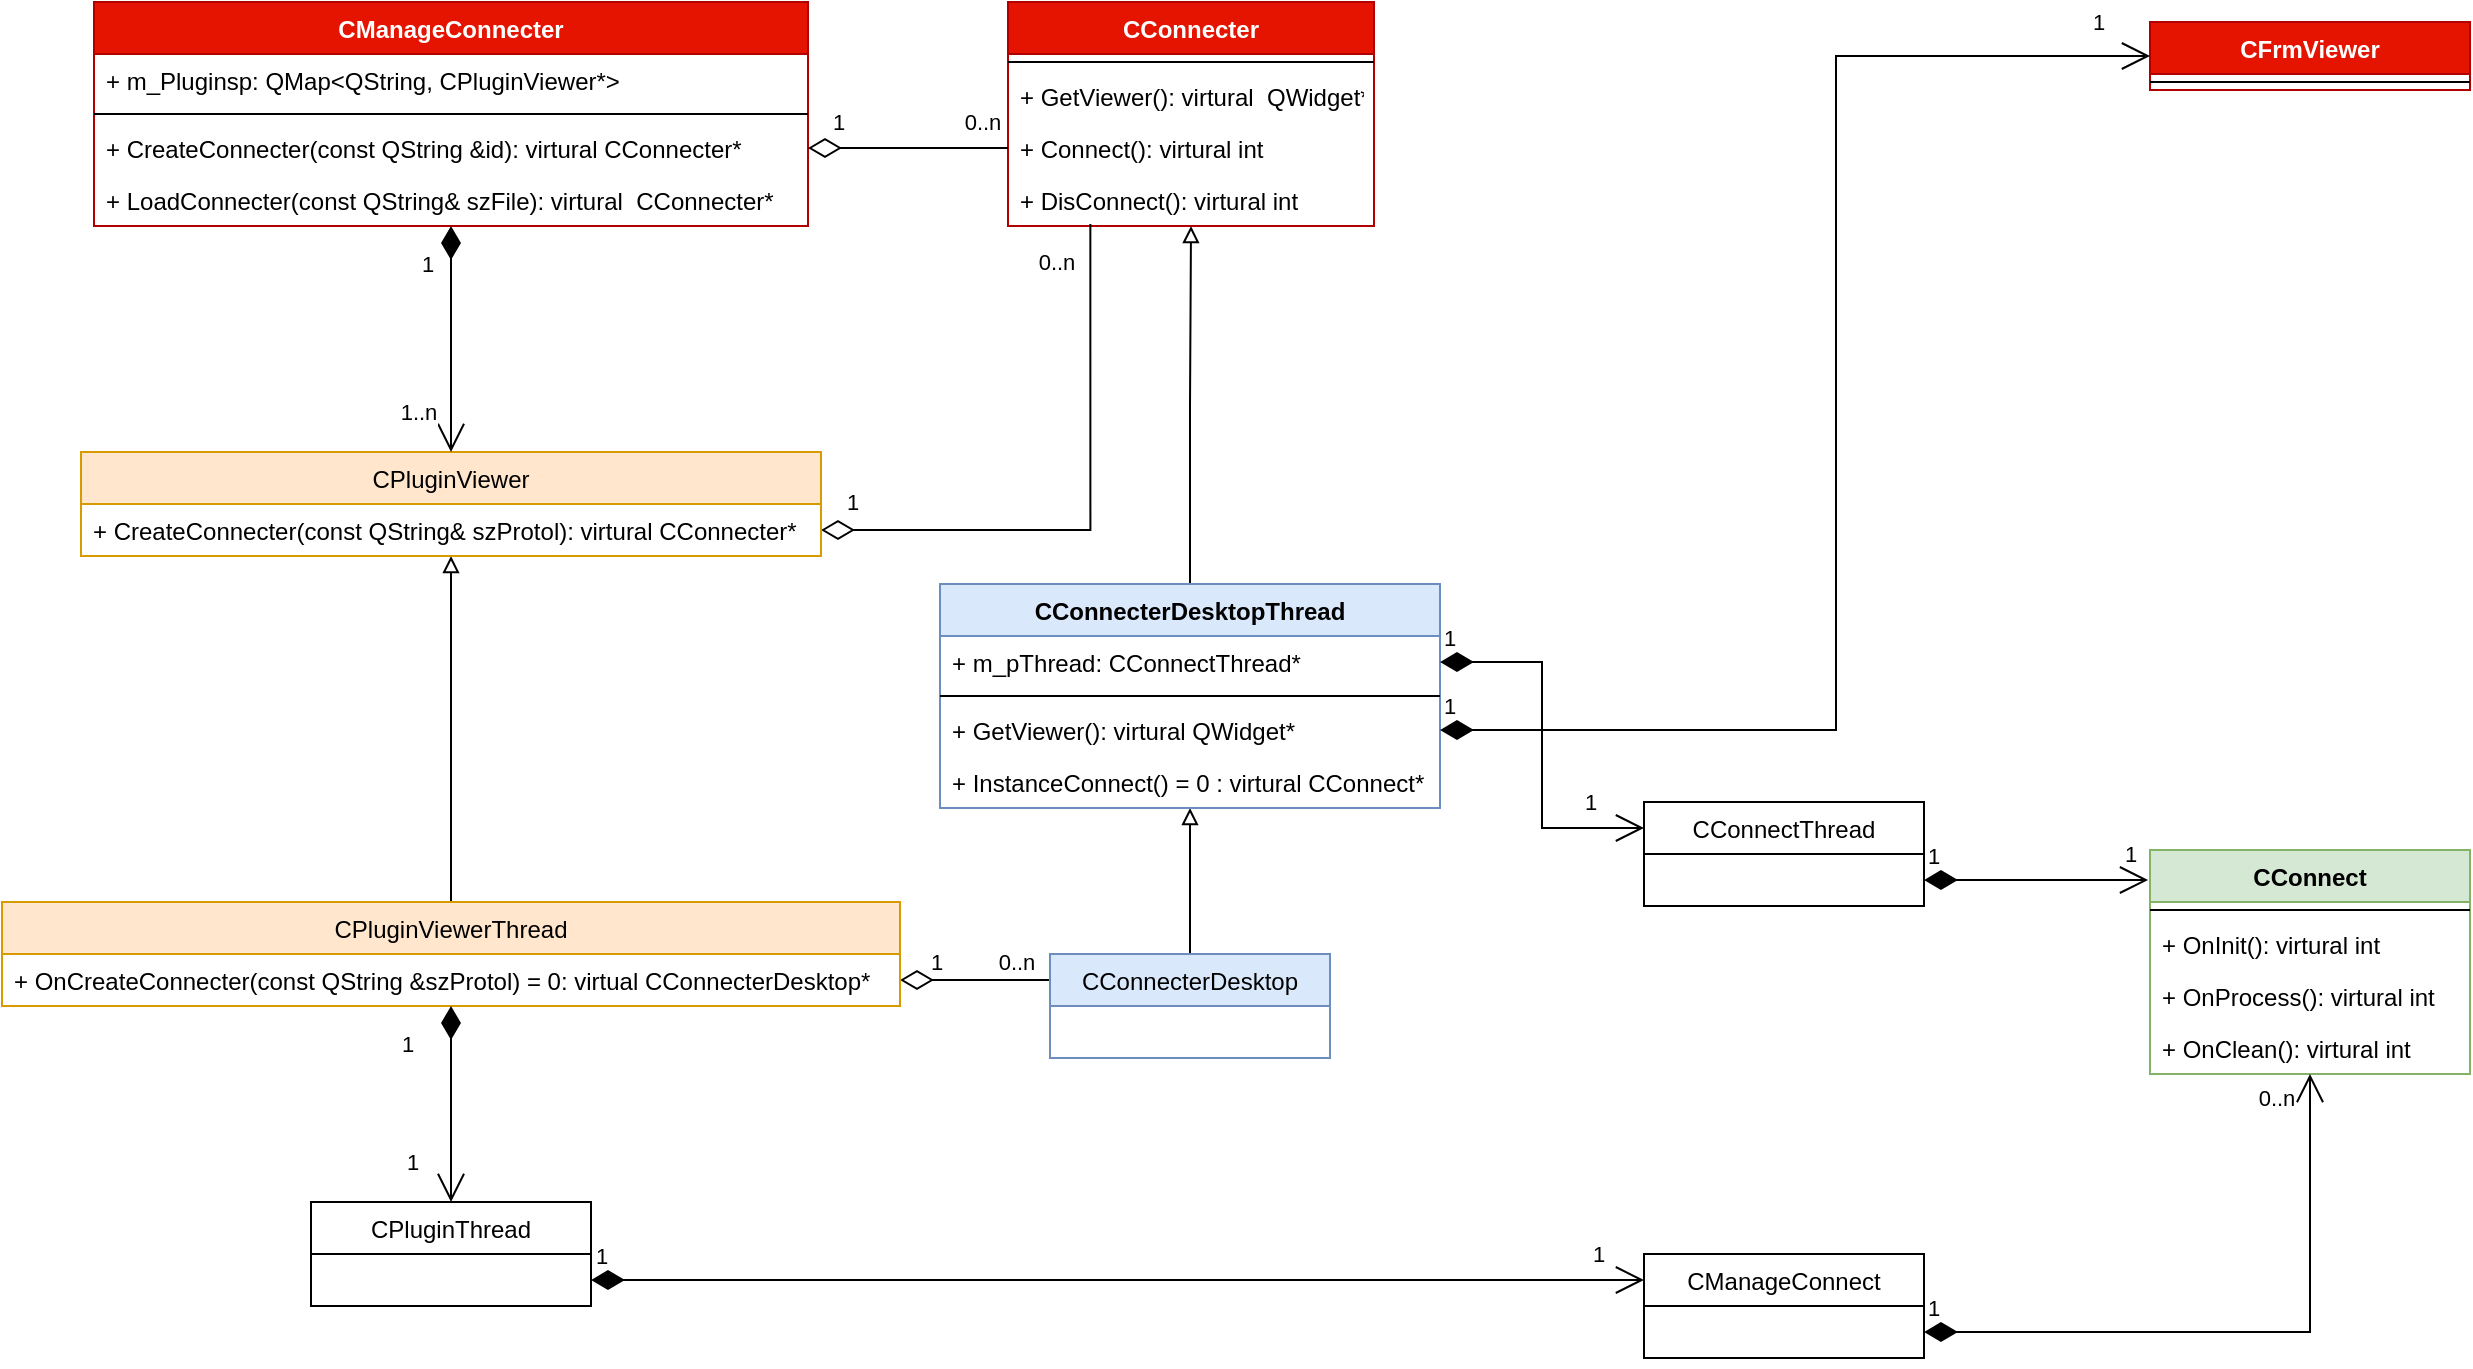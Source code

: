 <mxfile version="16.2.1" type="device"><diagram id="C5RBs43oDa-KdzZeNtuy" name="Page-1"><mxGraphModel dx="1655" dy="481" grid="1" gridSize="10" guides="1" tooltips="1" connect="1" arrows="1" fold="1" page="1" pageScale="1" pageWidth="827" pageHeight="1169" math="0" shadow="0"><root><mxCell id="WIyWlLk6GJQsqaUBKTNV-0"/><mxCell id="WIyWlLk6GJQsqaUBKTNV-1" parent="WIyWlLk6GJQsqaUBKTNV-0"/><mxCell id="FWzNcIcn6qoyuVg69suf-0" value="CManageConnecter" style="swimlane;fontStyle=1;align=center;verticalAlign=top;childLayout=stackLayout;horizontal=1;startSize=26;horizontalStack=0;resizeParent=1;resizeParentMax=0;resizeLast=0;collapsible=1;marginBottom=0;fillColor=#e51400;fontColor=#ffffff;strokeColor=#B20000;" parent="WIyWlLk6GJQsqaUBKTNV-1" vertex="1"><mxGeometry x="-431" y="200" width="357" height="112" as="geometry"><mxRectangle x="100" y="80" width="150" height="26" as="alternateBounds"/></mxGeometry></mxCell><mxCell id="FWzNcIcn6qoyuVg69suf-1" value="+ m_Pluginsp: QMap&lt;QString, CPluginViewer*&gt;" style="text;strokeColor=none;fillColor=none;align=left;verticalAlign=top;spacingLeft=4;spacingRight=4;overflow=hidden;rotatable=0;points=[[0,0.5],[1,0.5]];portConstraint=eastwest;" parent="FWzNcIcn6qoyuVg69suf-0" vertex="1"><mxGeometry y="26" width="357" height="26" as="geometry"/></mxCell><mxCell id="FWzNcIcn6qoyuVg69suf-2" value="" style="line;strokeWidth=1;fillColor=none;align=left;verticalAlign=middle;spacingTop=-1;spacingLeft=3;spacingRight=3;rotatable=0;labelPosition=right;points=[];portConstraint=eastwest;" parent="FWzNcIcn6qoyuVg69suf-0" vertex="1"><mxGeometry y="52" width="357" height="8" as="geometry"/></mxCell><mxCell id="FWzNcIcn6qoyuVg69suf-3" value="+ CreateConnecter(const QString &amp;id): virtural  CConnecter*" style="text;strokeColor=none;fillColor=none;align=left;verticalAlign=top;spacingLeft=4;spacingRight=4;overflow=hidden;rotatable=0;points=[[0,0.5],[1,0.5]];portConstraint=eastwest;" parent="FWzNcIcn6qoyuVg69suf-0" vertex="1"><mxGeometry y="60" width="357" height="26" as="geometry"/></mxCell><mxCell id="FWzNcIcn6qoyuVg69suf-6" value="+ LoadConnecter(const QString&amp; szFile): virtural  CConnecter*" style="text;strokeColor=none;fillColor=none;align=left;verticalAlign=top;spacingLeft=4;spacingRight=4;overflow=hidden;rotatable=0;points=[[0,0.5],[1,0.5]];portConstraint=eastwest;" parent="FWzNcIcn6qoyuVg69suf-0" vertex="1"><mxGeometry y="86" width="357" height="26" as="geometry"/></mxCell><mxCell id="FWzNcIcn6qoyuVg69suf-32" value="CConnecter" style="swimlane;fontStyle=1;align=center;verticalAlign=top;childLayout=stackLayout;horizontal=1;startSize=26;horizontalStack=0;resizeParent=1;resizeParentMax=0;resizeLast=0;collapsible=1;marginBottom=0;fillColor=#e51400;fontColor=#ffffff;strokeColor=#B20000;" parent="WIyWlLk6GJQsqaUBKTNV-1" vertex="1"><mxGeometry x="26" y="200" width="183" height="112" as="geometry"/></mxCell><mxCell id="FWzNcIcn6qoyuVg69suf-34" value="" style="line;strokeWidth=1;fillColor=none;align=left;verticalAlign=middle;spacingTop=-1;spacingLeft=3;spacingRight=3;rotatable=0;labelPosition=right;points=[];portConstraint=eastwest;" parent="FWzNcIcn6qoyuVg69suf-32" vertex="1"><mxGeometry y="26" width="183" height="8" as="geometry"/></mxCell><mxCell id="FWzNcIcn6qoyuVg69suf-35" value="+ GetViewer(): virtural  QWidget*" style="text;strokeColor=none;fillColor=none;align=left;verticalAlign=top;spacingLeft=4;spacingRight=4;overflow=hidden;rotatable=0;points=[[0,0.5],[1,0.5]];portConstraint=eastwest;" parent="FWzNcIcn6qoyuVg69suf-32" vertex="1"><mxGeometry y="34" width="183" height="26" as="geometry"/></mxCell><mxCell id="_HhjCLEWaKEjp_m6gsVB-6" value="+ Connect(): virtural int" style="text;strokeColor=none;fillColor=none;align=left;verticalAlign=top;spacingLeft=4;spacingRight=4;overflow=hidden;rotatable=0;points=[[0,0.5],[1,0.5]];portConstraint=eastwest;" parent="FWzNcIcn6qoyuVg69suf-32" vertex="1"><mxGeometry y="60" width="183" height="26" as="geometry"/></mxCell><mxCell id="_HhjCLEWaKEjp_m6gsVB-7" value="+ DisConnect(): virtural  int" style="text;strokeColor=none;fillColor=none;align=left;verticalAlign=top;spacingLeft=4;spacingRight=4;overflow=hidden;rotatable=0;points=[[0,0.5],[1,0.5]];portConstraint=eastwest;" parent="FWzNcIcn6qoyuVg69suf-32" vertex="1"><mxGeometry y="86" width="183" height="26" as="geometry"/></mxCell><mxCell id="FWzNcIcn6qoyuVg69suf-58" value="" style="edgeStyle=orthogonalEdgeStyle;rounded=0;orthogonalLoop=1;jettySize=auto;html=1;entryX=0.5;entryY=1;entryDx=0;entryDy=0;endArrow=block;endFill=0;" parent="WIyWlLk6GJQsqaUBKTNV-1" source="FWzNcIcn6qoyuVg69suf-54" target="FWzNcIcn6qoyuVg69suf-32" edge="1"><mxGeometry relative="1" as="geometry"><mxPoint x="117" y="410" as="targetPoint"/></mxGeometry></mxCell><mxCell id="XWf4ELNEIzCQ09PdJ5Sf-43" style="edgeStyle=orthogonalEdgeStyle;rounded=0;orthogonalLoop=1;jettySize=auto;html=1;entryX=0.5;entryY=0;entryDx=0;entryDy=0;startArrow=block;startFill=0;endArrow=none;endFill=0;" parent="WIyWlLk6GJQsqaUBKTNV-1" source="FWzNcIcn6qoyuVg69suf-54" target="XWf4ELNEIzCQ09PdJ5Sf-39" edge="1"><mxGeometry relative="1" as="geometry"/></mxCell><mxCell id="FWzNcIcn6qoyuVg69suf-54" value="CConnecterDesktopThread&#xA;" style="swimlane;fontStyle=1;align=center;verticalAlign=top;childLayout=stackLayout;horizontal=1;startSize=26;horizontalStack=0;resizeParent=1;resizeParentMax=0;resizeLast=0;collapsible=1;marginBottom=0;fillColor=#dae8fc;strokeColor=#6c8ebf;" parent="WIyWlLk6GJQsqaUBKTNV-1" vertex="1"><mxGeometry x="-8" y="491" width="250" height="112" as="geometry"/></mxCell><mxCell id="FWzNcIcn6qoyuVg69suf-55" value="+ m_pThread: CConnectThread*" style="text;strokeColor=none;fillColor=none;align=left;verticalAlign=top;spacingLeft=4;spacingRight=4;overflow=hidden;rotatable=0;points=[[0,0.5],[1,0.5]];portConstraint=eastwest;" parent="FWzNcIcn6qoyuVg69suf-54" vertex="1"><mxGeometry y="26" width="250" height="26" as="geometry"/></mxCell><mxCell id="FWzNcIcn6qoyuVg69suf-56" value="" style="line;strokeWidth=1;fillColor=none;align=left;verticalAlign=middle;spacingTop=-1;spacingLeft=3;spacingRight=3;rotatable=0;labelPosition=right;points=[];portConstraint=eastwest;" parent="FWzNcIcn6qoyuVg69suf-54" vertex="1"><mxGeometry y="52" width="250" height="8" as="geometry"/></mxCell><mxCell id="_HhjCLEWaKEjp_m6gsVB-20" value="+ GetViewer(): virtural QWidget*" style="text;strokeColor=none;fillColor=none;align=left;verticalAlign=top;spacingLeft=4;spacingRight=4;overflow=hidden;rotatable=0;points=[[0,0.5],[1,0.5]];portConstraint=eastwest;" parent="FWzNcIcn6qoyuVg69suf-54" vertex="1"><mxGeometry y="60" width="250" height="26" as="geometry"/></mxCell><mxCell id="FWzNcIcn6qoyuVg69suf-57" value="+ InstanceConnect() = 0 : virtural CConnect*" style="text;strokeColor=none;fillColor=none;align=left;verticalAlign=top;spacingLeft=4;spacingRight=4;overflow=hidden;rotatable=0;points=[[0,0.5],[1,0.5]];portConstraint=eastwest;" parent="FWzNcIcn6qoyuVg69suf-54" vertex="1"><mxGeometry y="86" width="250" height="26" as="geometry"/></mxCell><mxCell id="FWzNcIcn6qoyuVg69suf-59" value="CFrmViewer" style="swimlane;fontStyle=1;align=center;verticalAlign=top;childLayout=stackLayout;horizontal=1;startSize=26;horizontalStack=0;resizeParent=1;resizeParentMax=0;resizeLast=0;collapsible=1;marginBottom=0;fillColor=#e51400;fontColor=#ffffff;strokeColor=#B20000;" parent="WIyWlLk6GJQsqaUBKTNV-1" vertex="1"><mxGeometry x="597" y="210" width="160" height="34" as="geometry"/></mxCell><mxCell id="FWzNcIcn6qoyuVg69suf-61" value="" style="line;strokeWidth=1;fillColor=none;align=left;verticalAlign=middle;spacingTop=-1;spacingLeft=3;spacingRight=3;rotatable=0;labelPosition=right;points=[];portConstraint=eastwest;" parent="FWzNcIcn6qoyuVg69suf-59" vertex="1"><mxGeometry y="26" width="160" height="8" as="geometry"/></mxCell><mxCell id="FWzNcIcn6qoyuVg69suf-63" value="CConnect" style="swimlane;fontStyle=1;align=center;verticalAlign=top;childLayout=stackLayout;horizontal=1;startSize=26;horizontalStack=0;resizeParent=1;resizeParentMax=0;resizeLast=0;collapsible=1;marginBottom=0;fillColor=#d5e8d4;strokeColor=#82b366;" parent="WIyWlLk6GJQsqaUBKTNV-1" vertex="1"><mxGeometry x="597" y="624" width="160" height="112" as="geometry"/></mxCell><mxCell id="FWzNcIcn6qoyuVg69suf-65" value="" style="line;strokeWidth=1;fillColor=none;align=left;verticalAlign=middle;spacingTop=-1;spacingLeft=3;spacingRight=3;rotatable=0;labelPosition=right;points=[];portConstraint=eastwest;" parent="FWzNcIcn6qoyuVg69suf-63" vertex="1"><mxGeometry y="26" width="160" height="8" as="geometry"/></mxCell><mxCell id="FWzNcIcn6qoyuVg69suf-66" value="+ OnInit(): virtural  int" style="text;strokeColor=none;fillColor=none;align=left;verticalAlign=top;spacingLeft=4;spacingRight=4;overflow=hidden;rotatable=0;points=[[0,0.5],[1,0.5]];portConstraint=eastwest;" parent="FWzNcIcn6qoyuVg69suf-63" vertex="1"><mxGeometry y="34" width="160" height="26" as="geometry"/></mxCell><mxCell id="FWzNcIcn6qoyuVg69suf-64" value="+ OnProcess(): virtural  int" style="text;strokeColor=none;fillColor=none;align=left;verticalAlign=top;spacingLeft=4;spacingRight=4;overflow=hidden;rotatable=0;points=[[0,0.5],[1,0.5]];portConstraint=eastwest;" parent="FWzNcIcn6qoyuVg69suf-63" vertex="1"><mxGeometry y="60" width="160" height="26" as="geometry"/></mxCell><mxCell id="_HhjCLEWaKEjp_m6gsVB-21" value="+ OnClean(): virtural int" style="text;strokeColor=none;fillColor=none;align=left;verticalAlign=top;spacingLeft=4;spacingRight=4;overflow=hidden;rotatable=0;points=[[0,0.5],[1,0.5]];portConstraint=eastwest;" parent="FWzNcIcn6qoyuVg69suf-63" vertex="1"><mxGeometry y="86" width="160" height="26" as="geometry"/></mxCell><mxCell id="_HhjCLEWaKEjp_m6gsVB-5" style="edgeStyle=orthogonalEdgeStyle;rounded=0;orthogonalLoop=1;jettySize=auto;html=1;startArrow=diamondThin;startFill=0;endArrow=none;endFill=0;entryX=0.225;entryY=0.962;entryDx=0;entryDy=0;entryPerimeter=0;exitX=1;exitY=0.5;exitDx=0;exitDy=0;startSize=14;" parent="WIyWlLk6GJQsqaUBKTNV-1" source="_HhjCLEWaKEjp_m6gsVB-1" target="_HhjCLEWaKEjp_m6gsVB-7" edge="1"><mxGeometry relative="1" as="geometry"><mxPoint x="77" y="410" as="targetPoint"/></mxGeometry></mxCell><mxCell id="GPEywEIopu2BrU6Vq163-42" value="&lt;div&gt;1&lt;/div&gt;" style="edgeLabel;html=1;align=center;verticalAlign=middle;resizable=0;points=[];" parent="_HhjCLEWaKEjp_m6gsVB-5" vertex="1" connectable="0"><mxGeometry x="-0.892" y="1" relative="1" as="geometry"><mxPoint y="-13" as="offset"/></mxGeometry></mxCell><mxCell id="GPEywEIopu2BrU6Vq163-43" value="0..n" style="edgeLabel;html=1;align=center;verticalAlign=middle;resizable=0;points=[];" parent="_HhjCLEWaKEjp_m6gsVB-5" vertex="1" connectable="0"><mxGeometry x="0.868" y="1" relative="1" as="geometry"><mxPoint x="-16" as="offset"/></mxGeometry></mxCell><mxCell id="XWf4ELNEIzCQ09PdJ5Sf-38" style="edgeStyle=orthogonalEdgeStyle;rounded=0;orthogonalLoop=1;jettySize=auto;html=1;entryX=0.5;entryY=0;entryDx=0;entryDy=0;endArrow=none;endFill=0;startArrow=block;startFill=0;" parent="WIyWlLk6GJQsqaUBKTNV-1" source="_HhjCLEWaKEjp_m6gsVB-0" target="XWf4ELNEIzCQ09PdJ5Sf-32" edge="1"><mxGeometry relative="1" as="geometry"/></mxCell><mxCell id="_HhjCLEWaKEjp_m6gsVB-0" value="CPluginViewer" style="swimlane;fontStyle=0;childLayout=stackLayout;horizontal=1;startSize=26;horizontalStack=0;resizeParent=1;resizeParentMax=0;resizeLast=0;collapsible=1;marginBottom=0;fillColor=#ffe6cc;strokeColor=#d79b00;" parent="WIyWlLk6GJQsqaUBKTNV-1" vertex="1"><mxGeometry x="-437.5" y="425" width="370" height="52" as="geometry"/></mxCell><mxCell id="_HhjCLEWaKEjp_m6gsVB-1" value="+ CreateConnecter(const QString&amp; szProtol): virtural CConnecter*&#xA;" style="text;strokeColor=none;fillColor=none;align=left;verticalAlign=top;spacingLeft=4;spacingRight=4;overflow=hidden;rotatable=0;points=[[0,0.5],[1,0.5]];portConstraint=eastwest;" parent="_HhjCLEWaKEjp_m6gsVB-0" vertex="1"><mxGeometry y="26" width="370" height="26" as="geometry"/></mxCell><mxCell id="_HhjCLEWaKEjp_m6gsVB-8" value="CConnectThread" style="swimlane;fontStyle=0;childLayout=stackLayout;horizontal=1;startSize=26;fillColor=none;horizontalStack=0;resizeParent=1;resizeParentMax=0;resizeLast=0;collapsible=1;marginBottom=0;" parent="WIyWlLk6GJQsqaUBKTNV-1" vertex="1"><mxGeometry x="344" y="600" width="140" height="52" as="geometry"/></mxCell><mxCell id="XWf4ELNEIzCQ09PdJ5Sf-50" style="edgeStyle=orthogonalEdgeStyle;rounded=0;orthogonalLoop=1;jettySize=auto;html=1;entryX=0;entryY=0.25;entryDx=0;entryDy=0;startArrow=diamondThin;startFill=0;endArrow=none;endFill=0;exitX=1;exitY=0.5;exitDx=0;exitDy=0;startSize=14;endSize=12;" parent="WIyWlLk6GJQsqaUBKTNV-1" source="XWf4ELNEIzCQ09PdJ5Sf-33" target="XWf4ELNEIzCQ09PdJ5Sf-39" edge="1"><mxGeometry relative="1" as="geometry"/></mxCell><mxCell id="GPEywEIopu2BrU6Vq163-46" value="1" style="edgeLabel;html=1;align=center;verticalAlign=middle;resizable=0;points=[];" parent="XWf4ELNEIzCQ09PdJ5Sf-50" vertex="1" connectable="0"><mxGeometry x="-0.684" y="1" relative="1" as="geometry"><mxPoint x="6" y="-8" as="offset"/></mxGeometry></mxCell><mxCell id="GPEywEIopu2BrU6Vq163-47" value="0..n" style="edgeLabel;html=1;align=center;verticalAlign=middle;resizable=0;points=[];" parent="XWf4ELNEIzCQ09PdJ5Sf-50" vertex="1" connectable="0"><mxGeometry x="0.804" relative="1" as="geometry"><mxPoint x="-10" y="-9" as="offset"/></mxGeometry></mxCell><mxCell id="XWf4ELNEIzCQ09PdJ5Sf-32" value="CPluginViewerThread" style="swimlane;fontStyle=0;childLayout=stackLayout;horizontal=1;startSize=26;fillColor=#ffe6cc;horizontalStack=0;resizeParent=1;resizeParentMax=0;resizeLast=0;collapsible=1;marginBottom=0;strokeColor=#d79b00;" parent="WIyWlLk6GJQsqaUBKTNV-1" vertex="1"><mxGeometry x="-477" y="650" width="449" height="52" as="geometry"/></mxCell><mxCell id="XWf4ELNEIzCQ09PdJ5Sf-33" value="+ OnCreateConnecter(const QString &amp;szProtol) = 0: virtual CConnecterDesktop* " style="text;strokeColor=none;fillColor=none;align=left;verticalAlign=top;spacingLeft=4;spacingRight=4;overflow=hidden;rotatable=0;points=[[0,0.5],[1,0.5]];portConstraint=eastwest;" parent="XWf4ELNEIzCQ09PdJ5Sf-32" vertex="1"><mxGeometry y="26" width="449" height="26" as="geometry"/></mxCell><mxCell id="XWf4ELNEIzCQ09PdJ5Sf-39" value="CConnecterDesktop" style="swimlane;fontStyle=0;childLayout=stackLayout;horizontal=1;startSize=26;fillColor=#dae8fc;horizontalStack=0;resizeParent=1;resizeParentMax=0;resizeLast=0;collapsible=1;marginBottom=0;strokeColor=#6c8ebf;" parent="WIyWlLk6GJQsqaUBKTNV-1" vertex="1"><mxGeometry x="47" y="676" width="140" height="52" as="geometry"/></mxCell><mxCell id="XWf4ELNEIzCQ09PdJ5Sf-44" value="CPluginThread" style="swimlane;fontStyle=0;childLayout=stackLayout;horizontal=1;startSize=26;fillColor=none;horizontalStack=0;resizeParent=1;resizeParentMax=0;resizeLast=0;collapsible=1;marginBottom=0;" parent="WIyWlLk6GJQsqaUBKTNV-1" vertex="1"><mxGeometry x="-322.5" y="800" width="140" height="52" as="geometry"/></mxCell><mxCell id="XWf4ELNEIzCQ09PdJ5Sf-51" value="CManageConnect" style="swimlane;fontStyle=0;childLayout=stackLayout;horizontal=1;startSize=26;fillColor=none;horizontalStack=0;resizeParent=1;resizeParentMax=0;resizeLast=0;collapsible=1;marginBottom=0;" parent="WIyWlLk6GJQsqaUBKTNV-1" vertex="1"><mxGeometry x="344" y="826" width="140" height="52" as="geometry"/></mxCell><mxCell id="-lwjiQ5BWQqYzuNuZnVc-1" style="edgeStyle=orthogonalEdgeStyle;rounded=0;orthogonalLoop=1;jettySize=auto;html=1;entryX=0;entryY=0.5;entryDx=0;entryDy=0;endArrow=none;endFill=0;startArrow=diamondThin;startFill=0;startSize=14;endSize=12;" parent="WIyWlLk6GJQsqaUBKTNV-1" source="FWzNcIcn6qoyuVg69suf-3" target="_HhjCLEWaKEjp_m6gsVB-6" edge="1"><mxGeometry relative="1" as="geometry"/></mxCell><mxCell id="GPEywEIopu2BrU6Vq163-44" value="1" style="edgeLabel;html=1;align=center;verticalAlign=middle;resizable=0;points=[];" parent="-lwjiQ5BWQqYzuNuZnVc-1" vertex="1" connectable="0"><mxGeometry x="-0.7" relative="1" as="geometry"><mxPoint y="-13" as="offset"/></mxGeometry></mxCell><mxCell id="GPEywEIopu2BrU6Vq163-45" value="0..n" style="edgeLabel;html=1;align=center;verticalAlign=middle;resizable=0;points=[];" parent="-lwjiQ5BWQqYzuNuZnVc-1" vertex="1" connectable="0"><mxGeometry x="0.74" relative="1" as="geometry"><mxPoint y="-13" as="offset"/></mxGeometry></mxCell><mxCell id="GPEywEIopu2BrU6Vq163-8" value="1" style="endArrow=open;html=1;endSize=12;startArrow=diamondThin;startSize=14;startFill=1;edgeStyle=orthogonalEdgeStyle;align=left;verticalAlign=bottom;rounded=0;exitX=1;exitY=0.5;exitDx=0;exitDy=0;entryX=0;entryY=0.25;entryDx=0;entryDy=0;" parent="WIyWlLk6GJQsqaUBKTNV-1" source="FWzNcIcn6qoyuVg69suf-55" target="_HhjCLEWaKEjp_m6gsVB-8" edge="1"><mxGeometry x="-1" y="3" relative="1" as="geometry"><mxPoint x="300" y="620" as="sourcePoint"/><mxPoint x="460" y="620" as="targetPoint"/></mxGeometry></mxCell><mxCell id="GPEywEIopu2BrU6Vq163-38" value="1" style="edgeLabel;html=1;align=center;verticalAlign=middle;resizable=0;points=[];" parent="GPEywEIopu2BrU6Vq163-8" vertex="1" connectable="0"><mxGeometry x="0.706" y="-1" relative="1" as="geometry"><mxPoint y="-14" as="offset"/></mxGeometry></mxCell><mxCell id="GPEywEIopu2BrU6Vq163-6" value="1" style="endArrow=open;html=1;endSize=12;startArrow=diamondThin;startSize=14;startFill=1;edgeStyle=orthogonalEdgeStyle;align=left;verticalAlign=bottom;rounded=0;exitX=1;exitY=0.75;exitDx=0;exitDy=0;" parent="WIyWlLk6GJQsqaUBKTNV-1" source="XWf4ELNEIzCQ09PdJ5Sf-51" target="FWzNcIcn6qoyuVg69suf-63" edge="1"><mxGeometry x="-1" y="3" relative="1" as="geometry"><mxPoint x="-8" y="839" as="sourcePoint"/><mxPoint x="663" y="627" as="targetPoint"/></mxGeometry></mxCell><mxCell id="GPEywEIopu2BrU6Vq163-35" value="&lt;div&gt;0..n&lt;/div&gt;" style="edgeLabel;html=1;align=center;verticalAlign=middle;resizable=0;points=[];" parent="GPEywEIopu2BrU6Vq163-6" vertex="1" connectable="0"><mxGeometry x="0.925" y="1" relative="1" as="geometry"><mxPoint x="-16" as="offset"/></mxGeometry></mxCell><mxCell id="GPEywEIopu2BrU6Vq163-36" value="1" style="endArrow=open;html=1;endSize=12;startArrow=diamondThin;startSize=14;startFill=1;edgeStyle=orthogonalEdgeStyle;align=left;verticalAlign=bottom;rounded=0;exitX=1;exitY=0.75;exitDx=0;exitDy=0;entryX=-0.006;entryY=0.134;entryDx=0;entryDy=0;entryPerimeter=0;" parent="WIyWlLk6GJQsqaUBKTNV-1" source="_HhjCLEWaKEjp_m6gsVB-8" target="FWzNcIcn6qoyuVg69suf-63" edge="1"><mxGeometry x="-1" y="3" relative="1" as="geometry"><mxPoint x="410" y="630" as="sourcePoint"/><mxPoint x="570" y="630" as="targetPoint"/></mxGeometry></mxCell><mxCell id="GPEywEIopu2BrU6Vq163-37" value="1" style="edgeLabel;html=1;align=center;verticalAlign=middle;resizable=0;points=[];" parent="GPEywEIopu2BrU6Vq163-36" vertex="1" connectable="0"><mxGeometry x="0.835" y="-2" relative="1" as="geometry"><mxPoint y="-15" as="offset"/></mxGeometry></mxCell><mxCell id="GPEywEIopu2BrU6Vq163-39" value="1" style="endArrow=open;html=1;endSize=12;startArrow=diamondThin;startSize=14;startFill=1;edgeStyle=orthogonalEdgeStyle;align=left;verticalAlign=bottom;rounded=0;exitX=1;exitY=0.5;exitDx=0;exitDy=0;entryX=0;entryY=0.5;entryDx=0;entryDy=0;" parent="WIyWlLk6GJQsqaUBKTNV-1" source="_HhjCLEWaKEjp_m6gsVB-20" target="FWzNcIcn6qoyuVg69suf-59" edge="1"><mxGeometry x="-1" y="3" relative="1" as="geometry"><mxPoint x="280" y="440" as="sourcePoint"/><mxPoint x="440" y="440" as="targetPoint"/><Array as="points"><mxPoint x="440" y="564"/><mxPoint x="440" y="227"/></Array></mxGeometry></mxCell><mxCell id="GPEywEIopu2BrU6Vq163-41" value="1" style="edgeLabel;html=1;align=center;verticalAlign=middle;resizable=0;points=[];" parent="GPEywEIopu2BrU6Vq163-39" vertex="1" connectable="0"><mxGeometry x="0.924" relative="1" as="geometry"><mxPoint y="-17" as="offset"/></mxGeometry></mxCell><mxCell id="GPEywEIopu2BrU6Vq163-50" value="1" style="endArrow=open;html=1;endSize=12;startArrow=diamondThin;startSize=14;startFill=1;edgeStyle=orthogonalEdgeStyle;align=left;verticalAlign=bottom;rounded=0;exitX=1;exitY=0.75;exitDx=0;exitDy=0;entryX=0;entryY=0.25;entryDx=0;entryDy=0;" parent="WIyWlLk6GJQsqaUBKTNV-1" source="XWf4ELNEIzCQ09PdJ5Sf-44" target="XWf4ELNEIzCQ09PdJ5Sf-51" edge="1"><mxGeometry x="-1" y="3" relative="1" as="geometry"><mxPoint x="-90" y="840" as="sourcePoint"/><mxPoint x="70" y="840" as="targetPoint"/></mxGeometry></mxCell><mxCell id="GPEywEIopu2BrU6Vq163-51" value="1" style="edgeLabel;html=1;align=center;verticalAlign=middle;resizable=0;points=[];" parent="GPEywEIopu2BrU6Vq163-50" vertex="1" connectable="0"><mxGeometry x="0.911" y="-1" relative="1" as="geometry"><mxPoint y="-14" as="offset"/></mxGeometry></mxCell><mxCell id="GPEywEIopu2BrU6Vq163-52" value="1" style="endArrow=open;html=1;endSize=12;startArrow=diamondThin;startSize=14;startFill=1;edgeStyle=orthogonalEdgeStyle;align=left;verticalAlign=bottom;rounded=0;entryX=0.5;entryY=0;entryDx=0;entryDy=0;" parent="WIyWlLk6GJQsqaUBKTNV-1" source="XWf4ELNEIzCQ09PdJ5Sf-32" target="XWf4ELNEIzCQ09PdJ5Sf-44" edge="1"><mxGeometry x="-0.429" y="-27" relative="1" as="geometry"><mxPoint x="-220" y="740" as="sourcePoint"/><mxPoint x="-260" y="870" as="targetPoint"/><mxPoint as="offset"/></mxGeometry></mxCell><mxCell id="GPEywEIopu2BrU6Vq163-53" value="1" style="edgeLabel;html=1;align=center;verticalAlign=middle;resizable=0;points=[];" parent="GPEywEIopu2BrU6Vq163-52" vertex="1" connectable="0"><mxGeometry x="0.773" y="-1" relative="1" as="geometry"><mxPoint x="-19" y="-9" as="offset"/></mxGeometry></mxCell><mxCell id="GPEywEIopu2BrU6Vq163-54" value="1" style="endArrow=open;html=1;endSize=12;startArrow=diamondThin;startSize=14;startFill=1;edgeStyle=orthogonalEdgeStyle;align=left;verticalAlign=bottom;rounded=0;exitX=0.5;exitY=1;exitDx=0;exitDy=0;entryX=0.5;entryY=0;entryDx=0;entryDy=0;" parent="WIyWlLk6GJQsqaUBKTNV-1" source="FWzNcIcn6qoyuVg69suf-0" target="_HhjCLEWaKEjp_m6gsVB-0" edge="1"><mxGeometry x="-0.504" y="-17" relative="1" as="geometry"><mxPoint x="-230" y="340" as="sourcePoint"/><mxPoint x="-70" y="340" as="targetPoint"/><mxPoint as="offset"/></mxGeometry></mxCell><mxCell id="GPEywEIopu2BrU6Vq163-55" value="1..n" style="edgeLabel;html=1;align=center;verticalAlign=middle;resizable=0;points=[];" parent="GPEywEIopu2BrU6Vq163-54" vertex="1" connectable="0"><mxGeometry x="0.646" relative="1" as="geometry"><mxPoint x="-17" as="offset"/></mxGeometry></mxCell></root></mxGraphModel></diagram></mxfile>